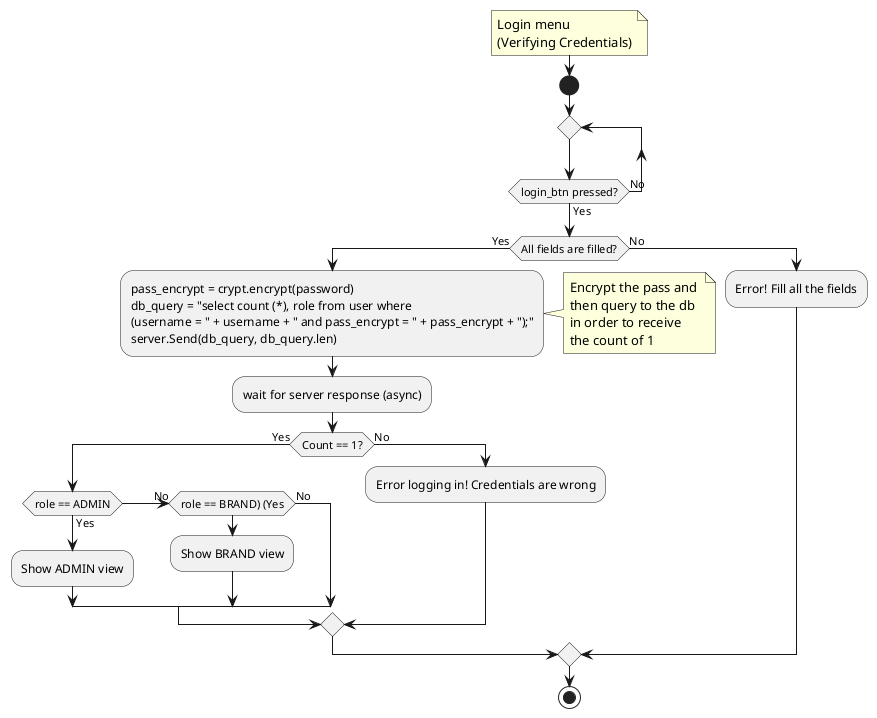 @startuml
'-----------------------
  note right
    Login menu
    (Verifying Credentials)
  end note
'-----------------------
  start
    repeat
    repeat while(login_btn pressed?) is (No) not (Yes)
    
    if (All fields are filled?) then (Yes)  
    
        :pass_encrypt = crypt.encrypt(password)
        db_query = "select count (*), role from user where
        (username = " + username + " and pass_encrypt = " + pass_encrypt + ");"
        server.Send(db_query, db_query.len);

        note right 
            Encrypt the pass and 
            then query to the db
            in order to receive 
            the count of 1
        end note

        :wait for server response (async);
      
        if(Count == 1?) then (Yes)
            if (role == ADMIN) then (Yes)
                :Show ADMIN view;
            (No) elseif (role == BRAND) (Yes)
                :Show BRAND view;
            else (No)
            endif

        else (No)
            :Error logging in! Credentials are wrong;
        endif
    else (No)
        :Error! Fill all the fields;
    endif   
  stop
  
'-----------------------
@enduml
